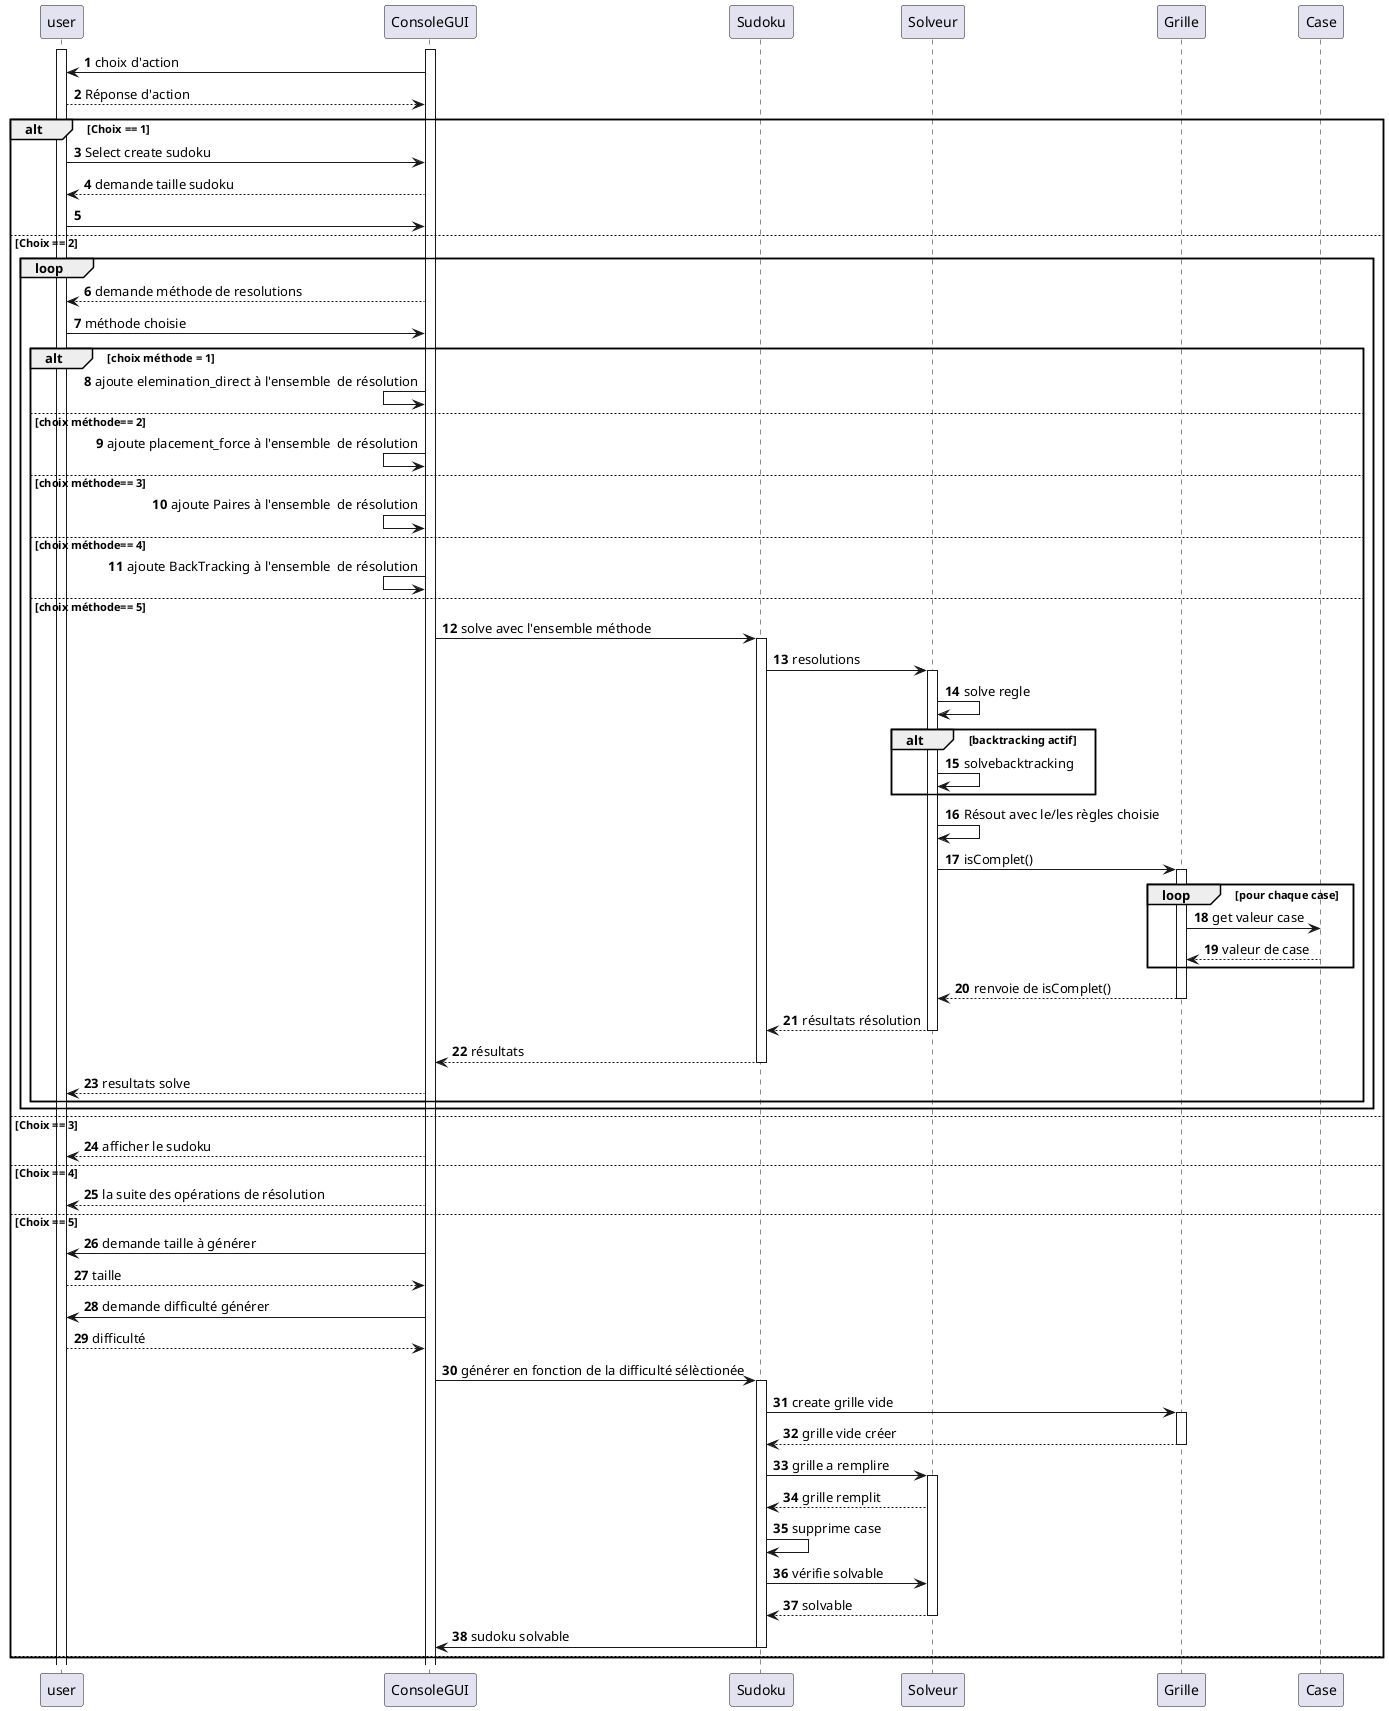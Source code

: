 @startuml
'https://plantuml.com/sequence-diagram

autonumber
activate user
activate ConsoleGUI


user <- ConsoleGUI : choix d'action
user --> ConsoleGUI : Réponse d'action
alt Choix == 1
    user -> ConsoleGUI: Select create sudoku
    user <-- ConsoleGUI : demande taille sudoku
    user ->ConsoleGUI :
else Choix == 2
    loop
    user <-- ConsoleGUI : demande méthode de resolutions
    user -> ConsoleGUI: méthode choisie
       alt  choix méthode = 1

       ConsoleGUI   <- ConsoleGUI : ajoute elemination_direct à l'ensemble  de résolution
       else choix méthode== 2
        ConsoleGUI   <- ConsoleGUI : ajoute placement_force à l'ensemble  de résolution
       else choix méthode== 3
       ConsoleGUI   <- ConsoleGUI : ajoute Paires à l'ensemble  de résolution



       else choix méthode== 4
       ConsoleGUI   <- ConsoleGUI : ajoute BackTracking à l'ensemble  de résolution

       else choix méthode== 5

            ConsoleGUI -> Sudoku : solve avec l'ensemble méthode
            activate Sudoku
            Sudoku -> Solveur : resolutions
            activate Solveur
            Solveur -> Solveur : solve regle
            alt backtracking actif
                Solveur -> Solveur : solvebacktracking
            end
                Solveur -> Solveur : Résout avec le/les règles choisie


                Solveur -> Grille : isComplet()
                activate  Grille
                loop pour chaque case
                Grille -> Case : get valeur case
                Grille <-- Case : valeur de case
                end
                Solveur <-- Grille : renvoie de isComplet()
                deactivate Grille
                Sudoku  <-- Solveur : résultats résolution
                deactivate Solveur
                ConsoleGUI <-- Sudoku : résultats
                deactivate Sudoku
                user <-- ConsoleGUI : resultats solve



            deactivate Sudoku

        end
       end
else Choix == 3
    user <-- ConsoleGUI : afficher le sudoku
else Choix == 4
    user <-- ConsoleGUI:  la suite des opérations de résolution

else Choix == 5
    user <- ConsoleGUI : demande taille à générer
    user --> ConsoleGUI : taille
    user <- ConsoleGUI : demande difficulté générer
    user --> ConsoleGUI : difficulté
    ConsoleGUI -> Sudoku : générer en fonction de la difficulté sélèctionée

    activate Sudoku
    Sudoku -> Grille : create grille vide
    activate Grille
    Sudoku <-- Grille : grille vide créer
    deactivate Grille
    Sudoku -> Solveur : grille a remplire
    activate Solveur
    Sudoku <-- Solveur : grille remplit
    Sudoku -> Sudoku :  supprime case
    Sudoku -> Solveur : vérifie solvable
    Sudoku <-- Solveur : solvable

    deactivate Solveur

    ConsoleGUI <- Sudoku : sudoku solvable

    deactivate Sudoku










else



end //endloop

@enduml